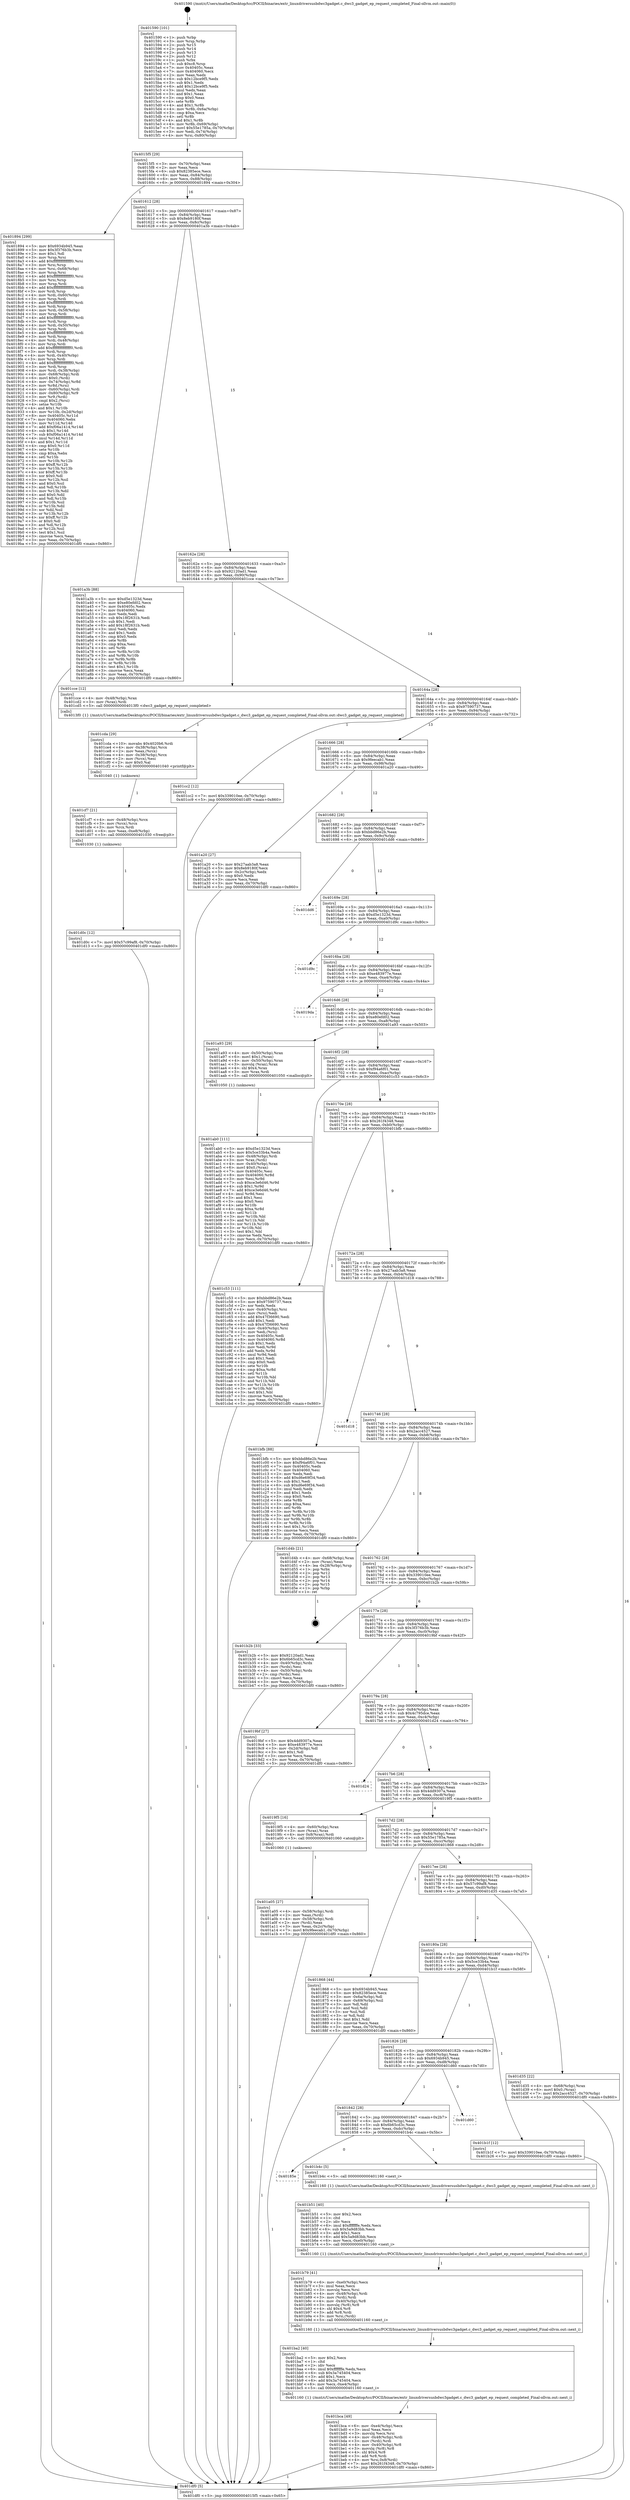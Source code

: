 digraph "0x401590" {
  label = "0x401590 (/mnt/c/Users/mathe/Desktop/tcc/POCII/binaries/extr_linuxdriversusbdwc3gadget.c_dwc3_gadget_ep_request_completed_Final-ollvm.out::main(0))"
  labelloc = "t"
  node[shape=record]

  Entry [label="",width=0.3,height=0.3,shape=circle,fillcolor=black,style=filled]
  "0x4015f5" [label="{
     0x4015f5 [29]\l
     | [instrs]\l
     &nbsp;&nbsp;0x4015f5 \<+3\>: mov -0x70(%rbp),%eax\l
     &nbsp;&nbsp;0x4015f8 \<+2\>: mov %eax,%ecx\l
     &nbsp;&nbsp;0x4015fa \<+6\>: sub $0x82385ece,%ecx\l
     &nbsp;&nbsp;0x401600 \<+6\>: mov %eax,-0x84(%rbp)\l
     &nbsp;&nbsp;0x401606 \<+6\>: mov %ecx,-0x88(%rbp)\l
     &nbsp;&nbsp;0x40160c \<+6\>: je 0000000000401894 \<main+0x304\>\l
  }"]
  "0x401894" [label="{
     0x401894 [299]\l
     | [instrs]\l
     &nbsp;&nbsp;0x401894 \<+5\>: mov $0x6934b945,%eax\l
     &nbsp;&nbsp;0x401899 \<+5\>: mov $0x3f376b3b,%ecx\l
     &nbsp;&nbsp;0x40189e \<+2\>: mov $0x1,%dl\l
     &nbsp;&nbsp;0x4018a0 \<+3\>: mov %rsp,%rsi\l
     &nbsp;&nbsp;0x4018a3 \<+4\>: add $0xfffffffffffffff0,%rsi\l
     &nbsp;&nbsp;0x4018a7 \<+3\>: mov %rsi,%rsp\l
     &nbsp;&nbsp;0x4018aa \<+4\>: mov %rsi,-0x68(%rbp)\l
     &nbsp;&nbsp;0x4018ae \<+3\>: mov %rsp,%rsi\l
     &nbsp;&nbsp;0x4018b1 \<+4\>: add $0xfffffffffffffff0,%rsi\l
     &nbsp;&nbsp;0x4018b5 \<+3\>: mov %rsi,%rsp\l
     &nbsp;&nbsp;0x4018b8 \<+3\>: mov %rsp,%rdi\l
     &nbsp;&nbsp;0x4018bb \<+4\>: add $0xfffffffffffffff0,%rdi\l
     &nbsp;&nbsp;0x4018bf \<+3\>: mov %rdi,%rsp\l
     &nbsp;&nbsp;0x4018c2 \<+4\>: mov %rdi,-0x60(%rbp)\l
     &nbsp;&nbsp;0x4018c6 \<+3\>: mov %rsp,%rdi\l
     &nbsp;&nbsp;0x4018c9 \<+4\>: add $0xfffffffffffffff0,%rdi\l
     &nbsp;&nbsp;0x4018cd \<+3\>: mov %rdi,%rsp\l
     &nbsp;&nbsp;0x4018d0 \<+4\>: mov %rdi,-0x58(%rbp)\l
     &nbsp;&nbsp;0x4018d4 \<+3\>: mov %rsp,%rdi\l
     &nbsp;&nbsp;0x4018d7 \<+4\>: add $0xfffffffffffffff0,%rdi\l
     &nbsp;&nbsp;0x4018db \<+3\>: mov %rdi,%rsp\l
     &nbsp;&nbsp;0x4018de \<+4\>: mov %rdi,-0x50(%rbp)\l
     &nbsp;&nbsp;0x4018e2 \<+3\>: mov %rsp,%rdi\l
     &nbsp;&nbsp;0x4018e5 \<+4\>: add $0xfffffffffffffff0,%rdi\l
     &nbsp;&nbsp;0x4018e9 \<+3\>: mov %rdi,%rsp\l
     &nbsp;&nbsp;0x4018ec \<+4\>: mov %rdi,-0x48(%rbp)\l
     &nbsp;&nbsp;0x4018f0 \<+3\>: mov %rsp,%rdi\l
     &nbsp;&nbsp;0x4018f3 \<+4\>: add $0xfffffffffffffff0,%rdi\l
     &nbsp;&nbsp;0x4018f7 \<+3\>: mov %rdi,%rsp\l
     &nbsp;&nbsp;0x4018fa \<+4\>: mov %rdi,-0x40(%rbp)\l
     &nbsp;&nbsp;0x4018fe \<+3\>: mov %rsp,%rdi\l
     &nbsp;&nbsp;0x401901 \<+4\>: add $0xfffffffffffffff0,%rdi\l
     &nbsp;&nbsp;0x401905 \<+3\>: mov %rdi,%rsp\l
     &nbsp;&nbsp;0x401908 \<+4\>: mov %rdi,-0x38(%rbp)\l
     &nbsp;&nbsp;0x40190c \<+4\>: mov -0x68(%rbp),%rdi\l
     &nbsp;&nbsp;0x401910 \<+6\>: movl $0x0,(%rdi)\l
     &nbsp;&nbsp;0x401916 \<+4\>: mov -0x74(%rbp),%r8d\l
     &nbsp;&nbsp;0x40191a \<+3\>: mov %r8d,(%rsi)\l
     &nbsp;&nbsp;0x40191d \<+4\>: mov -0x60(%rbp),%rdi\l
     &nbsp;&nbsp;0x401921 \<+4\>: mov -0x80(%rbp),%r9\l
     &nbsp;&nbsp;0x401925 \<+3\>: mov %r9,(%rdi)\l
     &nbsp;&nbsp;0x401928 \<+3\>: cmpl $0x2,(%rsi)\l
     &nbsp;&nbsp;0x40192b \<+4\>: setne %r10b\l
     &nbsp;&nbsp;0x40192f \<+4\>: and $0x1,%r10b\l
     &nbsp;&nbsp;0x401933 \<+4\>: mov %r10b,-0x2d(%rbp)\l
     &nbsp;&nbsp;0x401937 \<+8\>: mov 0x40405c,%r11d\l
     &nbsp;&nbsp;0x40193f \<+7\>: mov 0x404060,%ebx\l
     &nbsp;&nbsp;0x401946 \<+3\>: mov %r11d,%r14d\l
     &nbsp;&nbsp;0x401949 \<+7\>: add $0xf06a1414,%r14d\l
     &nbsp;&nbsp;0x401950 \<+4\>: sub $0x1,%r14d\l
     &nbsp;&nbsp;0x401954 \<+7\>: sub $0xf06a1414,%r14d\l
     &nbsp;&nbsp;0x40195b \<+4\>: imul %r14d,%r11d\l
     &nbsp;&nbsp;0x40195f \<+4\>: and $0x1,%r11d\l
     &nbsp;&nbsp;0x401963 \<+4\>: cmp $0x0,%r11d\l
     &nbsp;&nbsp;0x401967 \<+4\>: sete %r10b\l
     &nbsp;&nbsp;0x40196b \<+3\>: cmp $0xa,%ebx\l
     &nbsp;&nbsp;0x40196e \<+4\>: setl %r15b\l
     &nbsp;&nbsp;0x401972 \<+3\>: mov %r10b,%r12b\l
     &nbsp;&nbsp;0x401975 \<+4\>: xor $0xff,%r12b\l
     &nbsp;&nbsp;0x401979 \<+3\>: mov %r15b,%r13b\l
     &nbsp;&nbsp;0x40197c \<+4\>: xor $0xff,%r13b\l
     &nbsp;&nbsp;0x401980 \<+3\>: xor $0x0,%dl\l
     &nbsp;&nbsp;0x401983 \<+3\>: mov %r12b,%sil\l
     &nbsp;&nbsp;0x401986 \<+4\>: and $0x0,%sil\l
     &nbsp;&nbsp;0x40198a \<+3\>: and %dl,%r10b\l
     &nbsp;&nbsp;0x40198d \<+3\>: mov %r13b,%dil\l
     &nbsp;&nbsp;0x401990 \<+4\>: and $0x0,%dil\l
     &nbsp;&nbsp;0x401994 \<+3\>: and %dl,%r15b\l
     &nbsp;&nbsp;0x401997 \<+3\>: or %r10b,%sil\l
     &nbsp;&nbsp;0x40199a \<+3\>: or %r15b,%dil\l
     &nbsp;&nbsp;0x40199d \<+3\>: xor %dil,%sil\l
     &nbsp;&nbsp;0x4019a0 \<+3\>: or %r13b,%r12b\l
     &nbsp;&nbsp;0x4019a3 \<+4\>: xor $0xff,%r12b\l
     &nbsp;&nbsp;0x4019a7 \<+3\>: or $0x0,%dl\l
     &nbsp;&nbsp;0x4019aa \<+3\>: and %dl,%r12b\l
     &nbsp;&nbsp;0x4019ad \<+3\>: or %r12b,%sil\l
     &nbsp;&nbsp;0x4019b0 \<+4\>: test $0x1,%sil\l
     &nbsp;&nbsp;0x4019b4 \<+3\>: cmovne %ecx,%eax\l
     &nbsp;&nbsp;0x4019b7 \<+3\>: mov %eax,-0x70(%rbp)\l
     &nbsp;&nbsp;0x4019ba \<+5\>: jmp 0000000000401df0 \<main+0x860\>\l
  }"]
  "0x401612" [label="{
     0x401612 [28]\l
     | [instrs]\l
     &nbsp;&nbsp;0x401612 \<+5\>: jmp 0000000000401617 \<main+0x87\>\l
     &nbsp;&nbsp;0x401617 \<+6\>: mov -0x84(%rbp),%eax\l
     &nbsp;&nbsp;0x40161d \<+5\>: sub $0x8eb9180f,%eax\l
     &nbsp;&nbsp;0x401622 \<+6\>: mov %eax,-0x8c(%rbp)\l
     &nbsp;&nbsp;0x401628 \<+6\>: je 0000000000401a3b \<main+0x4ab\>\l
  }"]
  Exit [label="",width=0.3,height=0.3,shape=circle,fillcolor=black,style=filled,peripheries=2]
  "0x401a3b" [label="{
     0x401a3b [88]\l
     | [instrs]\l
     &nbsp;&nbsp;0x401a3b \<+5\>: mov $0xd5e1323d,%eax\l
     &nbsp;&nbsp;0x401a40 \<+5\>: mov $0xe80efd02,%ecx\l
     &nbsp;&nbsp;0x401a45 \<+7\>: mov 0x40405c,%edx\l
     &nbsp;&nbsp;0x401a4c \<+7\>: mov 0x404060,%esi\l
     &nbsp;&nbsp;0x401a53 \<+2\>: mov %edx,%edi\l
     &nbsp;&nbsp;0x401a55 \<+6\>: sub $0x18f2631b,%edi\l
     &nbsp;&nbsp;0x401a5b \<+3\>: sub $0x1,%edi\l
     &nbsp;&nbsp;0x401a5e \<+6\>: add $0x18f2631b,%edi\l
     &nbsp;&nbsp;0x401a64 \<+3\>: imul %edi,%edx\l
     &nbsp;&nbsp;0x401a67 \<+3\>: and $0x1,%edx\l
     &nbsp;&nbsp;0x401a6a \<+3\>: cmp $0x0,%edx\l
     &nbsp;&nbsp;0x401a6d \<+4\>: sete %r8b\l
     &nbsp;&nbsp;0x401a71 \<+3\>: cmp $0xa,%esi\l
     &nbsp;&nbsp;0x401a74 \<+4\>: setl %r9b\l
     &nbsp;&nbsp;0x401a78 \<+3\>: mov %r8b,%r10b\l
     &nbsp;&nbsp;0x401a7b \<+3\>: and %r9b,%r10b\l
     &nbsp;&nbsp;0x401a7e \<+3\>: xor %r9b,%r8b\l
     &nbsp;&nbsp;0x401a81 \<+3\>: or %r8b,%r10b\l
     &nbsp;&nbsp;0x401a84 \<+4\>: test $0x1,%r10b\l
     &nbsp;&nbsp;0x401a88 \<+3\>: cmovne %ecx,%eax\l
     &nbsp;&nbsp;0x401a8b \<+3\>: mov %eax,-0x70(%rbp)\l
     &nbsp;&nbsp;0x401a8e \<+5\>: jmp 0000000000401df0 \<main+0x860\>\l
  }"]
  "0x40162e" [label="{
     0x40162e [28]\l
     | [instrs]\l
     &nbsp;&nbsp;0x40162e \<+5\>: jmp 0000000000401633 \<main+0xa3\>\l
     &nbsp;&nbsp;0x401633 \<+6\>: mov -0x84(%rbp),%eax\l
     &nbsp;&nbsp;0x401639 \<+5\>: sub $0x92120ad1,%eax\l
     &nbsp;&nbsp;0x40163e \<+6\>: mov %eax,-0x90(%rbp)\l
     &nbsp;&nbsp;0x401644 \<+6\>: je 0000000000401cce \<main+0x73e\>\l
  }"]
  "0x401d0c" [label="{
     0x401d0c [12]\l
     | [instrs]\l
     &nbsp;&nbsp;0x401d0c \<+7\>: movl $0x57c99af8,-0x70(%rbp)\l
     &nbsp;&nbsp;0x401d13 \<+5\>: jmp 0000000000401df0 \<main+0x860\>\l
  }"]
  "0x401cce" [label="{
     0x401cce [12]\l
     | [instrs]\l
     &nbsp;&nbsp;0x401cce \<+4\>: mov -0x48(%rbp),%rax\l
     &nbsp;&nbsp;0x401cd2 \<+3\>: mov (%rax),%rdi\l
     &nbsp;&nbsp;0x401cd5 \<+5\>: call 00000000004013f0 \<dwc3_gadget_ep_request_completed\>\l
     | [calls]\l
     &nbsp;&nbsp;0x4013f0 \{1\} (/mnt/c/Users/mathe/Desktop/tcc/POCII/binaries/extr_linuxdriversusbdwc3gadget.c_dwc3_gadget_ep_request_completed_Final-ollvm.out::dwc3_gadget_ep_request_completed)\l
  }"]
  "0x40164a" [label="{
     0x40164a [28]\l
     | [instrs]\l
     &nbsp;&nbsp;0x40164a \<+5\>: jmp 000000000040164f \<main+0xbf\>\l
     &nbsp;&nbsp;0x40164f \<+6\>: mov -0x84(%rbp),%eax\l
     &nbsp;&nbsp;0x401655 \<+5\>: sub $0x97590737,%eax\l
     &nbsp;&nbsp;0x40165a \<+6\>: mov %eax,-0x94(%rbp)\l
     &nbsp;&nbsp;0x401660 \<+6\>: je 0000000000401cc2 \<main+0x732\>\l
  }"]
  "0x401cf7" [label="{
     0x401cf7 [21]\l
     | [instrs]\l
     &nbsp;&nbsp;0x401cf7 \<+4\>: mov -0x48(%rbp),%rcx\l
     &nbsp;&nbsp;0x401cfb \<+3\>: mov (%rcx),%rcx\l
     &nbsp;&nbsp;0x401cfe \<+3\>: mov %rcx,%rdi\l
     &nbsp;&nbsp;0x401d01 \<+6\>: mov %eax,-0xe8(%rbp)\l
     &nbsp;&nbsp;0x401d07 \<+5\>: call 0000000000401030 \<free@plt\>\l
     | [calls]\l
     &nbsp;&nbsp;0x401030 \{1\} (unknown)\l
  }"]
  "0x401cc2" [label="{
     0x401cc2 [12]\l
     | [instrs]\l
     &nbsp;&nbsp;0x401cc2 \<+7\>: movl $0x339010ee,-0x70(%rbp)\l
     &nbsp;&nbsp;0x401cc9 \<+5\>: jmp 0000000000401df0 \<main+0x860\>\l
  }"]
  "0x401666" [label="{
     0x401666 [28]\l
     | [instrs]\l
     &nbsp;&nbsp;0x401666 \<+5\>: jmp 000000000040166b \<main+0xdb\>\l
     &nbsp;&nbsp;0x40166b \<+6\>: mov -0x84(%rbp),%eax\l
     &nbsp;&nbsp;0x401671 \<+5\>: sub $0x9feecab1,%eax\l
     &nbsp;&nbsp;0x401676 \<+6\>: mov %eax,-0x98(%rbp)\l
     &nbsp;&nbsp;0x40167c \<+6\>: je 0000000000401a20 \<main+0x490\>\l
  }"]
  "0x401cda" [label="{
     0x401cda [29]\l
     | [instrs]\l
     &nbsp;&nbsp;0x401cda \<+10\>: movabs $0x4020b6,%rdi\l
     &nbsp;&nbsp;0x401ce4 \<+4\>: mov -0x38(%rbp),%rcx\l
     &nbsp;&nbsp;0x401ce8 \<+2\>: mov %eax,(%rcx)\l
     &nbsp;&nbsp;0x401cea \<+4\>: mov -0x38(%rbp),%rcx\l
     &nbsp;&nbsp;0x401cee \<+2\>: mov (%rcx),%esi\l
     &nbsp;&nbsp;0x401cf0 \<+2\>: mov $0x0,%al\l
     &nbsp;&nbsp;0x401cf2 \<+5\>: call 0000000000401040 \<printf@plt\>\l
     | [calls]\l
     &nbsp;&nbsp;0x401040 \{1\} (unknown)\l
  }"]
  "0x401a20" [label="{
     0x401a20 [27]\l
     | [instrs]\l
     &nbsp;&nbsp;0x401a20 \<+5\>: mov $0x27aab3a8,%eax\l
     &nbsp;&nbsp;0x401a25 \<+5\>: mov $0x8eb9180f,%ecx\l
     &nbsp;&nbsp;0x401a2a \<+3\>: mov -0x2c(%rbp),%edx\l
     &nbsp;&nbsp;0x401a2d \<+3\>: cmp $0x0,%edx\l
     &nbsp;&nbsp;0x401a30 \<+3\>: cmove %ecx,%eax\l
     &nbsp;&nbsp;0x401a33 \<+3\>: mov %eax,-0x70(%rbp)\l
     &nbsp;&nbsp;0x401a36 \<+5\>: jmp 0000000000401df0 \<main+0x860\>\l
  }"]
  "0x401682" [label="{
     0x401682 [28]\l
     | [instrs]\l
     &nbsp;&nbsp;0x401682 \<+5\>: jmp 0000000000401687 \<main+0xf7\>\l
     &nbsp;&nbsp;0x401687 \<+6\>: mov -0x84(%rbp),%eax\l
     &nbsp;&nbsp;0x40168d \<+5\>: sub $0xbbd86e2b,%eax\l
     &nbsp;&nbsp;0x401692 \<+6\>: mov %eax,-0x9c(%rbp)\l
     &nbsp;&nbsp;0x401698 \<+6\>: je 0000000000401dd6 \<main+0x846\>\l
  }"]
  "0x401bca" [label="{
     0x401bca [49]\l
     | [instrs]\l
     &nbsp;&nbsp;0x401bca \<+6\>: mov -0xe4(%rbp),%ecx\l
     &nbsp;&nbsp;0x401bd0 \<+3\>: imul %eax,%ecx\l
     &nbsp;&nbsp;0x401bd3 \<+3\>: movslq %ecx,%rsi\l
     &nbsp;&nbsp;0x401bd6 \<+4\>: mov -0x48(%rbp),%rdi\l
     &nbsp;&nbsp;0x401bda \<+3\>: mov (%rdi),%rdi\l
     &nbsp;&nbsp;0x401bdd \<+4\>: mov -0x40(%rbp),%r8\l
     &nbsp;&nbsp;0x401be1 \<+3\>: movslq (%r8),%r8\l
     &nbsp;&nbsp;0x401be4 \<+4\>: shl $0x4,%r8\l
     &nbsp;&nbsp;0x401be8 \<+3\>: add %r8,%rdi\l
     &nbsp;&nbsp;0x401beb \<+4\>: mov %rsi,0x8(%rdi)\l
     &nbsp;&nbsp;0x401bef \<+7\>: movl $0x261f4348,-0x70(%rbp)\l
     &nbsp;&nbsp;0x401bf6 \<+5\>: jmp 0000000000401df0 \<main+0x860\>\l
  }"]
  "0x401dd6" [label="{
     0x401dd6\l
  }", style=dashed]
  "0x40169e" [label="{
     0x40169e [28]\l
     | [instrs]\l
     &nbsp;&nbsp;0x40169e \<+5\>: jmp 00000000004016a3 \<main+0x113\>\l
     &nbsp;&nbsp;0x4016a3 \<+6\>: mov -0x84(%rbp),%eax\l
     &nbsp;&nbsp;0x4016a9 \<+5\>: sub $0xd5e1323d,%eax\l
     &nbsp;&nbsp;0x4016ae \<+6\>: mov %eax,-0xa0(%rbp)\l
     &nbsp;&nbsp;0x4016b4 \<+6\>: je 0000000000401d9c \<main+0x80c\>\l
  }"]
  "0x401ba2" [label="{
     0x401ba2 [40]\l
     | [instrs]\l
     &nbsp;&nbsp;0x401ba2 \<+5\>: mov $0x2,%ecx\l
     &nbsp;&nbsp;0x401ba7 \<+1\>: cltd\l
     &nbsp;&nbsp;0x401ba8 \<+2\>: idiv %ecx\l
     &nbsp;&nbsp;0x401baa \<+6\>: imul $0xfffffffe,%edx,%ecx\l
     &nbsp;&nbsp;0x401bb0 \<+6\>: sub $0x3a745404,%ecx\l
     &nbsp;&nbsp;0x401bb6 \<+3\>: add $0x1,%ecx\l
     &nbsp;&nbsp;0x401bb9 \<+6\>: add $0x3a745404,%ecx\l
     &nbsp;&nbsp;0x401bbf \<+6\>: mov %ecx,-0xe4(%rbp)\l
     &nbsp;&nbsp;0x401bc5 \<+5\>: call 0000000000401160 \<next_i\>\l
     | [calls]\l
     &nbsp;&nbsp;0x401160 \{1\} (/mnt/c/Users/mathe/Desktop/tcc/POCII/binaries/extr_linuxdriversusbdwc3gadget.c_dwc3_gadget_ep_request_completed_Final-ollvm.out::next_i)\l
  }"]
  "0x401d9c" [label="{
     0x401d9c\l
  }", style=dashed]
  "0x4016ba" [label="{
     0x4016ba [28]\l
     | [instrs]\l
     &nbsp;&nbsp;0x4016ba \<+5\>: jmp 00000000004016bf \<main+0x12f\>\l
     &nbsp;&nbsp;0x4016bf \<+6\>: mov -0x84(%rbp),%eax\l
     &nbsp;&nbsp;0x4016c5 \<+5\>: sub $0xe483977e,%eax\l
     &nbsp;&nbsp;0x4016ca \<+6\>: mov %eax,-0xa4(%rbp)\l
     &nbsp;&nbsp;0x4016d0 \<+6\>: je 00000000004019da \<main+0x44a\>\l
  }"]
  "0x401b79" [label="{
     0x401b79 [41]\l
     | [instrs]\l
     &nbsp;&nbsp;0x401b79 \<+6\>: mov -0xe0(%rbp),%ecx\l
     &nbsp;&nbsp;0x401b7f \<+3\>: imul %eax,%ecx\l
     &nbsp;&nbsp;0x401b82 \<+3\>: movslq %ecx,%rsi\l
     &nbsp;&nbsp;0x401b85 \<+4\>: mov -0x48(%rbp),%rdi\l
     &nbsp;&nbsp;0x401b89 \<+3\>: mov (%rdi),%rdi\l
     &nbsp;&nbsp;0x401b8c \<+4\>: mov -0x40(%rbp),%r8\l
     &nbsp;&nbsp;0x401b90 \<+3\>: movslq (%r8),%r8\l
     &nbsp;&nbsp;0x401b93 \<+4\>: shl $0x4,%r8\l
     &nbsp;&nbsp;0x401b97 \<+3\>: add %r8,%rdi\l
     &nbsp;&nbsp;0x401b9a \<+3\>: mov %rsi,(%rdi)\l
     &nbsp;&nbsp;0x401b9d \<+5\>: call 0000000000401160 \<next_i\>\l
     | [calls]\l
     &nbsp;&nbsp;0x401160 \{1\} (/mnt/c/Users/mathe/Desktop/tcc/POCII/binaries/extr_linuxdriversusbdwc3gadget.c_dwc3_gadget_ep_request_completed_Final-ollvm.out::next_i)\l
  }"]
  "0x4019da" [label="{
     0x4019da\l
  }", style=dashed]
  "0x4016d6" [label="{
     0x4016d6 [28]\l
     | [instrs]\l
     &nbsp;&nbsp;0x4016d6 \<+5\>: jmp 00000000004016db \<main+0x14b\>\l
     &nbsp;&nbsp;0x4016db \<+6\>: mov -0x84(%rbp),%eax\l
     &nbsp;&nbsp;0x4016e1 \<+5\>: sub $0xe80efd02,%eax\l
     &nbsp;&nbsp;0x4016e6 \<+6\>: mov %eax,-0xa8(%rbp)\l
     &nbsp;&nbsp;0x4016ec \<+6\>: je 0000000000401a93 \<main+0x503\>\l
  }"]
  "0x401b51" [label="{
     0x401b51 [40]\l
     | [instrs]\l
     &nbsp;&nbsp;0x401b51 \<+5\>: mov $0x2,%ecx\l
     &nbsp;&nbsp;0x401b56 \<+1\>: cltd\l
     &nbsp;&nbsp;0x401b57 \<+2\>: idiv %ecx\l
     &nbsp;&nbsp;0x401b59 \<+6\>: imul $0xfffffffe,%edx,%ecx\l
     &nbsp;&nbsp;0x401b5f \<+6\>: sub $0x5a9d83bb,%ecx\l
     &nbsp;&nbsp;0x401b65 \<+3\>: add $0x1,%ecx\l
     &nbsp;&nbsp;0x401b68 \<+6\>: add $0x5a9d83bb,%ecx\l
     &nbsp;&nbsp;0x401b6e \<+6\>: mov %ecx,-0xe0(%rbp)\l
     &nbsp;&nbsp;0x401b74 \<+5\>: call 0000000000401160 \<next_i\>\l
     | [calls]\l
     &nbsp;&nbsp;0x401160 \{1\} (/mnt/c/Users/mathe/Desktop/tcc/POCII/binaries/extr_linuxdriversusbdwc3gadget.c_dwc3_gadget_ep_request_completed_Final-ollvm.out::next_i)\l
  }"]
  "0x401a93" [label="{
     0x401a93 [29]\l
     | [instrs]\l
     &nbsp;&nbsp;0x401a93 \<+4\>: mov -0x50(%rbp),%rax\l
     &nbsp;&nbsp;0x401a97 \<+6\>: movl $0x1,(%rax)\l
     &nbsp;&nbsp;0x401a9d \<+4\>: mov -0x50(%rbp),%rax\l
     &nbsp;&nbsp;0x401aa1 \<+3\>: movslq (%rax),%rax\l
     &nbsp;&nbsp;0x401aa4 \<+4\>: shl $0x4,%rax\l
     &nbsp;&nbsp;0x401aa8 \<+3\>: mov %rax,%rdi\l
     &nbsp;&nbsp;0x401aab \<+5\>: call 0000000000401050 \<malloc@plt\>\l
     | [calls]\l
     &nbsp;&nbsp;0x401050 \{1\} (unknown)\l
  }"]
  "0x4016f2" [label="{
     0x4016f2 [28]\l
     | [instrs]\l
     &nbsp;&nbsp;0x4016f2 \<+5\>: jmp 00000000004016f7 \<main+0x167\>\l
     &nbsp;&nbsp;0x4016f7 \<+6\>: mov -0x84(%rbp),%eax\l
     &nbsp;&nbsp;0x4016fd \<+5\>: sub $0xf94a6f01,%eax\l
     &nbsp;&nbsp;0x401702 \<+6\>: mov %eax,-0xac(%rbp)\l
     &nbsp;&nbsp;0x401708 \<+6\>: je 0000000000401c53 \<main+0x6c3\>\l
  }"]
  "0x40185e" [label="{
     0x40185e\l
  }", style=dashed]
  "0x401c53" [label="{
     0x401c53 [111]\l
     | [instrs]\l
     &nbsp;&nbsp;0x401c53 \<+5\>: mov $0xbbd86e2b,%eax\l
     &nbsp;&nbsp;0x401c58 \<+5\>: mov $0x97590737,%ecx\l
     &nbsp;&nbsp;0x401c5d \<+2\>: xor %edx,%edx\l
     &nbsp;&nbsp;0x401c5f \<+4\>: mov -0x40(%rbp),%rsi\l
     &nbsp;&nbsp;0x401c63 \<+2\>: mov (%rsi),%edi\l
     &nbsp;&nbsp;0x401c65 \<+6\>: add $0x47f36690,%edi\l
     &nbsp;&nbsp;0x401c6b \<+3\>: add $0x1,%edi\l
     &nbsp;&nbsp;0x401c6e \<+6\>: sub $0x47f36690,%edi\l
     &nbsp;&nbsp;0x401c74 \<+4\>: mov -0x40(%rbp),%rsi\l
     &nbsp;&nbsp;0x401c78 \<+2\>: mov %edi,(%rsi)\l
     &nbsp;&nbsp;0x401c7a \<+7\>: mov 0x40405c,%edi\l
     &nbsp;&nbsp;0x401c81 \<+8\>: mov 0x404060,%r8d\l
     &nbsp;&nbsp;0x401c89 \<+3\>: sub $0x1,%edx\l
     &nbsp;&nbsp;0x401c8c \<+3\>: mov %edi,%r9d\l
     &nbsp;&nbsp;0x401c8f \<+3\>: add %edx,%r9d\l
     &nbsp;&nbsp;0x401c92 \<+4\>: imul %r9d,%edi\l
     &nbsp;&nbsp;0x401c96 \<+3\>: and $0x1,%edi\l
     &nbsp;&nbsp;0x401c99 \<+3\>: cmp $0x0,%edi\l
     &nbsp;&nbsp;0x401c9c \<+4\>: sete %r10b\l
     &nbsp;&nbsp;0x401ca0 \<+4\>: cmp $0xa,%r8d\l
     &nbsp;&nbsp;0x401ca4 \<+4\>: setl %r11b\l
     &nbsp;&nbsp;0x401ca8 \<+3\>: mov %r10b,%bl\l
     &nbsp;&nbsp;0x401cab \<+3\>: and %r11b,%bl\l
     &nbsp;&nbsp;0x401cae \<+3\>: xor %r11b,%r10b\l
     &nbsp;&nbsp;0x401cb1 \<+3\>: or %r10b,%bl\l
     &nbsp;&nbsp;0x401cb4 \<+3\>: test $0x1,%bl\l
     &nbsp;&nbsp;0x401cb7 \<+3\>: cmovne %ecx,%eax\l
     &nbsp;&nbsp;0x401cba \<+3\>: mov %eax,-0x70(%rbp)\l
     &nbsp;&nbsp;0x401cbd \<+5\>: jmp 0000000000401df0 \<main+0x860\>\l
  }"]
  "0x40170e" [label="{
     0x40170e [28]\l
     | [instrs]\l
     &nbsp;&nbsp;0x40170e \<+5\>: jmp 0000000000401713 \<main+0x183\>\l
     &nbsp;&nbsp;0x401713 \<+6\>: mov -0x84(%rbp),%eax\l
     &nbsp;&nbsp;0x401719 \<+5\>: sub $0x261f4348,%eax\l
     &nbsp;&nbsp;0x40171e \<+6\>: mov %eax,-0xb0(%rbp)\l
     &nbsp;&nbsp;0x401724 \<+6\>: je 0000000000401bfb \<main+0x66b\>\l
  }"]
  "0x401b4c" [label="{
     0x401b4c [5]\l
     | [instrs]\l
     &nbsp;&nbsp;0x401b4c \<+5\>: call 0000000000401160 \<next_i\>\l
     | [calls]\l
     &nbsp;&nbsp;0x401160 \{1\} (/mnt/c/Users/mathe/Desktop/tcc/POCII/binaries/extr_linuxdriversusbdwc3gadget.c_dwc3_gadget_ep_request_completed_Final-ollvm.out::next_i)\l
  }"]
  "0x401bfb" [label="{
     0x401bfb [88]\l
     | [instrs]\l
     &nbsp;&nbsp;0x401bfb \<+5\>: mov $0xbbd86e2b,%eax\l
     &nbsp;&nbsp;0x401c00 \<+5\>: mov $0xf94a6f01,%ecx\l
     &nbsp;&nbsp;0x401c05 \<+7\>: mov 0x40405c,%edx\l
     &nbsp;&nbsp;0x401c0c \<+7\>: mov 0x404060,%esi\l
     &nbsp;&nbsp;0x401c13 \<+2\>: mov %edx,%edi\l
     &nbsp;&nbsp;0x401c15 \<+6\>: add $0xd6e69f34,%edi\l
     &nbsp;&nbsp;0x401c1b \<+3\>: sub $0x1,%edi\l
     &nbsp;&nbsp;0x401c1e \<+6\>: sub $0xd6e69f34,%edi\l
     &nbsp;&nbsp;0x401c24 \<+3\>: imul %edi,%edx\l
     &nbsp;&nbsp;0x401c27 \<+3\>: and $0x1,%edx\l
     &nbsp;&nbsp;0x401c2a \<+3\>: cmp $0x0,%edx\l
     &nbsp;&nbsp;0x401c2d \<+4\>: sete %r8b\l
     &nbsp;&nbsp;0x401c31 \<+3\>: cmp $0xa,%esi\l
     &nbsp;&nbsp;0x401c34 \<+4\>: setl %r9b\l
     &nbsp;&nbsp;0x401c38 \<+3\>: mov %r8b,%r10b\l
     &nbsp;&nbsp;0x401c3b \<+3\>: and %r9b,%r10b\l
     &nbsp;&nbsp;0x401c3e \<+3\>: xor %r9b,%r8b\l
     &nbsp;&nbsp;0x401c41 \<+3\>: or %r8b,%r10b\l
     &nbsp;&nbsp;0x401c44 \<+4\>: test $0x1,%r10b\l
     &nbsp;&nbsp;0x401c48 \<+3\>: cmovne %ecx,%eax\l
     &nbsp;&nbsp;0x401c4b \<+3\>: mov %eax,-0x70(%rbp)\l
     &nbsp;&nbsp;0x401c4e \<+5\>: jmp 0000000000401df0 \<main+0x860\>\l
  }"]
  "0x40172a" [label="{
     0x40172a [28]\l
     | [instrs]\l
     &nbsp;&nbsp;0x40172a \<+5\>: jmp 000000000040172f \<main+0x19f\>\l
     &nbsp;&nbsp;0x40172f \<+6\>: mov -0x84(%rbp),%eax\l
     &nbsp;&nbsp;0x401735 \<+5\>: sub $0x27aab3a8,%eax\l
     &nbsp;&nbsp;0x40173a \<+6\>: mov %eax,-0xb4(%rbp)\l
     &nbsp;&nbsp;0x401740 \<+6\>: je 0000000000401d18 \<main+0x788\>\l
  }"]
  "0x401842" [label="{
     0x401842 [28]\l
     | [instrs]\l
     &nbsp;&nbsp;0x401842 \<+5\>: jmp 0000000000401847 \<main+0x2b7\>\l
     &nbsp;&nbsp;0x401847 \<+6\>: mov -0x84(%rbp),%eax\l
     &nbsp;&nbsp;0x40184d \<+5\>: sub $0x6b65cd3c,%eax\l
     &nbsp;&nbsp;0x401852 \<+6\>: mov %eax,-0xdc(%rbp)\l
     &nbsp;&nbsp;0x401858 \<+6\>: je 0000000000401b4c \<main+0x5bc\>\l
  }"]
  "0x401d18" [label="{
     0x401d18\l
  }", style=dashed]
  "0x401746" [label="{
     0x401746 [28]\l
     | [instrs]\l
     &nbsp;&nbsp;0x401746 \<+5\>: jmp 000000000040174b \<main+0x1bb\>\l
     &nbsp;&nbsp;0x40174b \<+6\>: mov -0x84(%rbp),%eax\l
     &nbsp;&nbsp;0x401751 \<+5\>: sub $0x2acc4527,%eax\l
     &nbsp;&nbsp;0x401756 \<+6\>: mov %eax,-0xb8(%rbp)\l
     &nbsp;&nbsp;0x40175c \<+6\>: je 0000000000401d4b \<main+0x7bb\>\l
  }"]
  "0x401d60" [label="{
     0x401d60\l
  }", style=dashed]
  "0x401d4b" [label="{
     0x401d4b [21]\l
     | [instrs]\l
     &nbsp;&nbsp;0x401d4b \<+4\>: mov -0x68(%rbp),%rax\l
     &nbsp;&nbsp;0x401d4f \<+2\>: mov (%rax),%eax\l
     &nbsp;&nbsp;0x401d51 \<+4\>: lea -0x28(%rbp),%rsp\l
     &nbsp;&nbsp;0x401d55 \<+1\>: pop %rbx\l
     &nbsp;&nbsp;0x401d56 \<+2\>: pop %r12\l
     &nbsp;&nbsp;0x401d58 \<+2\>: pop %r13\l
     &nbsp;&nbsp;0x401d5a \<+2\>: pop %r14\l
     &nbsp;&nbsp;0x401d5c \<+2\>: pop %r15\l
     &nbsp;&nbsp;0x401d5e \<+1\>: pop %rbp\l
     &nbsp;&nbsp;0x401d5f \<+1\>: ret\l
  }"]
  "0x401762" [label="{
     0x401762 [28]\l
     | [instrs]\l
     &nbsp;&nbsp;0x401762 \<+5\>: jmp 0000000000401767 \<main+0x1d7\>\l
     &nbsp;&nbsp;0x401767 \<+6\>: mov -0x84(%rbp),%eax\l
     &nbsp;&nbsp;0x40176d \<+5\>: sub $0x339010ee,%eax\l
     &nbsp;&nbsp;0x401772 \<+6\>: mov %eax,-0xbc(%rbp)\l
     &nbsp;&nbsp;0x401778 \<+6\>: je 0000000000401b2b \<main+0x59b\>\l
  }"]
  "0x401826" [label="{
     0x401826 [28]\l
     | [instrs]\l
     &nbsp;&nbsp;0x401826 \<+5\>: jmp 000000000040182b \<main+0x29b\>\l
     &nbsp;&nbsp;0x40182b \<+6\>: mov -0x84(%rbp),%eax\l
     &nbsp;&nbsp;0x401831 \<+5\>: sub $0x6934b945,%eax\l
     &nbsp;&nbsp;0x401836 \<+6\>: mov %eax,-0xd8(%rbp)\l
     &nbsp;&nbsp;0x40183c \<+6\>: je 0000000000401d60 \<main+0x7d0\>\l
  }"]
  "0x401b2b" [label="{
     0x401b2b [33]\l
     | [instrs]\l
     &nbsp;&nbsp;0x401b2b \<+5\>: mov $0x92120ad1,%eax\l
     &nbsp;&nbsp;0x401b30 \<+5\>: mov $0x6b65cd3c,%ecx\l
     &nbsp;&nbsp;0x401b35 \<+4\>: mov -0x40(%rbp),%rdx\l
     &nbsp;&nbsp;0x401b39 \<+2\>: mov (%rdx),%esi\l
     &nbsp;&nbsp;0x401b3b \<+4\>: mov -0x50(%rbp),%rdx\l
     &nbsp;&nbsp;0x401b3f \<+2\>: cmp (%rdx),%esi\l
     &nbsp;&nbsp;0x401b41 \<+3\>: cmovl %ecx,%eax\l
     &nbsp;&nbsp;0x401b44 \<+3\>: mov %eax,-0x70(%rbp)\l
     &nbsp;&nbsp;0x401b47 \<+5\>: jmp 0000000000401df0 \<main+0x860\>\l
  }"]
  "0x40177e" [label="{
     0x40177e [28]\l
     | [instrs]\l
     &nbsp;&nbsp;0x40177e \<+5\>: jmp 0000000000401783 \<main+0x1f3\>\l
     &nbsp;&nbsp;0x401783 \<+6\>: mov -0x84(%rbp),%eax\l
     &nbsp;&nbsp;0x401789 \<+5\>: sub $0x3f376b3b,%eax\l
     &nbsp;&nbsp;0x40178e \<+6\>: mov %eax,-0xc0(%rbp)\l
     &nbsp;&nbsp;0x401794 \<+6\>: je 00000000004019bf \<main+0x42f\>\l
  }"]
  "0x401b1f" [label="{
     0x401b1f [12]\l
     | [instrs]\l
     &nbsp;&nbsp;0x401b1f \<+7\>: movl $0x339010ee,-0x70(%rbp)\l
     &nbsp;&nbsp;0x401b26 \<+5\>: jmp 0000000000401df0 \<main+0x860\>\l
  }"]
  "0x4019bf" [label="{
     0x4019bf [27]\l
     | [instrs]\l
     &nbsp;&nbsp;0x4019bf \<+5\>: mov $0x4dd9307a,%eax\l
     &nbsp;&nbsp;0x4019c4 \<+5\>: mov $0xe483977e,%ecx\l
     &nbsp;&nbsp;0x4019c9 \<+3\>: mov -0x2d(%rbp),%dl\l
     &nbsp;&nbsp;0x4019cc \<+3\>: test $0x1,%dl\l
     &nbsp;&nbsp;0x4019cf \<+3\>: cmovne %ecx,%eax\l
     &nbsp;&nbsp;0x4019d2 \<+3\>: mov %eax,-0x70(%rbp)\l
     &nbsp;&nbsp;0x4019d5 \<+5\>: jmp 0000000000401df0 \<main+0x860\>\l
  }"]
  "0x40179a" [label="{
     0x40179a [28]\l
     | [instrs]\l
     &nbsp;&nbsp;0x40179a \<+5\>: jmp 000000000040179f \<main+0x20f\>\l
     &nbsp;&nbsp;0x40179f \<+6\>: mov -0x84(%rbp),%eax\l
     &nbsp;&nbsp;0x4017a5 \<+5\>: sub $0x4c795dce,%eax\l
     &nbsp;&nbsp;0x4017aa \<+6\>: mov %eax,-0xc4(%rbp)\l
     &nbsp;&nbsp;0x4017b0 \<+6\>: je 0000000000401d24 \<main+0x794\>\l
  }"]
  "0x40180a" [label="{
     0x40180a [28]\l
     | [instrs]\l
     &nbsp;&nbsp;0x40180a \<+5\>: jmp 000000000040180f \<main+0x27f\>\l
     &nbsp;&nbsp;0x40180f \<+6\>: mov -0x84(%rbp),%eax\l
     &nbsp;&nbsp;0x401815 \<+5\>: sub $0x5ce33b4a,%eax\l
     &nbsp;&nbsp;0x40181a \<+6\>: mov %eax,-0xd4(%rbp)\l
     &nbsp;&nbsp;0x401820 \<+6\>: je 0000000000401b1f \<main+0x58f\>\l
  }"]
  "0x401d24" [label="{
     0x401d24\l
  }", style=dashed]
  "0x4017b6" [label="{
     0x4017b6 [28]\l
     | [instrs]\l
     &nbsp;&nbsp;0x4017b6 \<+5\>: jmp 00000000004017bb \<main+0x22b\>\l
     &nbsp;&nbsp;0x4017bb \<+6\>: mov -0x84(%rbp),%eax\l
     &nbsp;&nbsp;0x4017c1 \<+5\>: sub $0x4dd9307a,%eax\l
     &nbsp;&nbsp;0x4017c6 \<+6\>: mov %eax,-0xc8(%rbp)\l
     &nbsp;&nbsp;0x4017cc \<+6\>: je 00000000004019f5 \<main+0x465\>\l
  }"]
  "0x401d35" [label="{
     0x401d35 [22]\l
     | [instrs]\l
     &nbsp;&nbsp;0x401d35 \<+4\>: mov -0x68(%rbp),%rax\l
     &nbsp;&nbsp;0x401d39 \<+6\>: movl $0x0,(%rax)\l
     &nbsp;&nbsp;0x401d3f \<+7\>: movl $0x2acc4527,-0x70(%rbp)\l
     &nbsp;&nbsp;0x401d46 \<+5\>: jmp 0000000000401df0 \<main+0x860\>\l
  }"]
  "0x4019f5" [label="{
     0x4019f5 [16]\l
     | [instrs]\l
     &nbsp;&nbsp;0x4019f5 \<+4\>: mov -0x60(%rbp),%rax\l
     &nbsp;&nbsp;0x4019f9 \<+3\>: mov (%rax),%rax\l
     &nbsp;&nbsp;0x4019fc \<+4\>: mov 0x8(%rax),%rdi\l
     &nbsp;&nbsp;0x401a00 \<+5\>: call 0000000000401060 \<atoi@plt\>\l
     | [calls]\l
     &nbsp;&nbsp;0x401060 \{1\} (unknown)\l
  }"]
  "0x4017d2" [label="{
     0x4017d2 [28]\l
     | [instrs]\l
     &nbsp;&nbsp;0x4017d2 \<+5\>: jmp 00000000004017d7 \<main+0x247\>\l
     &nbsp;&nbsp;0x4017d7 \<+6\>: mov -0x84(%rbp),%eax\l
     &nbsp;&nbsp;0x4017dd \<+5\>: sub $0x55e1785a,%eax\l
     &nbsp;&nbsp;0x4017e2 \<+6\>: mov %eax,-0xcc(%rbp)\l
     &nbsp;&nbsp;0x4017e8 \<+6\>: je 0000000000401868 \<main+0x2d8\>\l
  }"]
  "0x401ab0" [label="{
     0x401ab0 [111]\l
     | [instrs]\l
     &nbsp;&nbsp;0x401ab0 \<+5\>: mov $0xd5e1323d,%ecx\l
     &nbsp;&nbsp;0x401ab5 \<+5\>: mov $0x5ce33b4a,%edx\l
     &nbsp;&nbsp;0x401aba \<+4\>: mov -0x48(%rbp),%rdi\l
     &nbsp;&nbsp;0x401abe \<+3\>: mov %rax,(%rdi)\l
     &nbsp;&nbsp;0x401ac1 \<+4\>: mov -0x40(%rbp),%rax\l
     &nbsp;&nbsp;0x401ac5 \<+6\>: movl $0x0,(%rax)\l
     &nbsp;&nbsp;0x401acb \<+7\>: mov 0x40405c,%esi\l
     &nbsp;&nbsp;0x401ad2 \<+8\>: mov 0x404060,%r8d\l
     &nbsp;&nbsp;0x401ada \<+3\>: mov %esi,%r9d\l
     &nbsp;&nbsp;0x401add \<+7\>: sub $0xce3e6d46,%r9d\l
     &nbsp;&nbsp;0x401ae4 \<+4\>: sub $0x1,%r9d\l
     &nbsp;&nbsp;0x401ae8 \<+7\>: add $0xce3e6d46,%r9d\l
     &nbsp;&nbsp;0x401aef \<+4\>: imul %r9d,%esi\l
     &nbsp;&nbsp;0x401af3 \<+3\>: and $0x1,%esi\l
     &nbsp;&nbsp;0x401af6 \<+3\>: cmp $0x0,%esi\l
     &nbsp;&nbsp;0x401af9 \<+4\>: sete %r10b\l
     &nbsp;&nbsp;0x401afd \<+4\>: cmp $0xa,%r8d\l
     &nbsp;&nbsp;0x401b01 \<+4\>: setl %r11b\l
     &nbsp;&nbsp;0x401b05 \<+3\>: mov %r10b,%bl\l
     &nbsp;&nbsp;0x401b08 \<+3\>: and %r11b,%bl\l
     &nbsp;&nbsp;0x401b0b \<+3\>: xor %r11b,%r10b\l
     &nbsp;&nbsp;0x401b0e \<+3\>: or %r10b,%bl\l
     &nbsp;&nbsp;0x401b11 \<+3\>: test $0x1,%bl\l
     &nbsp;&nbsp;0x401b14 \<+3\>: cmovne %edx,%ecx\l
     &nbsp;&nbsp;0x401b17 \<+3\>: mov %ecx,-0x70(%rbp)\l
     &nbsp;&nbsp;0x401b1a \<+5\>: jmp 0000000000401df0 \<main+0x860\>\l
  }"]
  "0x401868" [label="{
     0x401868 [44]\l
     | [instrs]\l
     &nbsp;&nbsp;0x401868 \<+5\>: mov $0x6934b945,%eax\l
     &nbsp;&nbsp;0x40186d \<+5\>: mov $0x82385ece,%ecx\l
     &nbsp;&nbsp;0x401872 \<+3\>: mov -0x6a(%rbp),%dl\l
     &nbsp;&nbsp;0x401875 \<+4\>: mov -0x69(%rbp),%sil\l
     &nbsp;&nbsp;0x401879 \<+3\>: mov %dl,%dil\l
     &nbsp;&nbsp;0x40187c \<+3\>: and %sil,%dil\l
     &nbsp;&nbsp;0x40187f \<+3\>: xor %sil,%dl\l
     &nbsp;&nbsp;0x401882 \<+3\>: or %dl,%dil\l
     &nbsp;&nbsp;0x401885 \<+4\>: test $0x1,%dil\l
     &nbsp;&nbsp;0x401889 \<+3\>: cmovne %ecx,%eax\l
     &nbsp;&nbsp;0x40188c \<+3\>: mov %eax,-0x70(%rbp)\l
     &nbsp;&nbsp;0x40188f \<+5\>: jmp 0000000000401df0 \<main+0x860\>\l
  }"]
  "0x4017ee" [label="{
     0x4017ee [28]\l
     | [instrs]\l
     &nbsp;&nbsp;0x4017ee \<+5\>: jmp 00000000004017f3 \<main+0x263\>\l
     &nbsp;&nbsp;0x4017f3 \<+6\>: mov -0x84(%rbp),%eax\l
     &nbsp;&nbsp;0x4017f9 \<+5\>: sub $0x57c99af8,%eax\l
     &nbsp;&nbsp;0x4017fe \<+6\>: mov %eax,-0xd0(%rbp)\l
     &nbsp;&nbsp;0x401804 \<+6\>: je 0000000000401d35 \<main+0x7a5\>\l
  }"]
  "0x401df0" [label="{
     0x401df0 [5]\l
     | [instrs]\l
     &nbsp;&nbsp;0x401df0 \<+5\>: jmp 00000000004015f5 \<main+0x65\>\l
  }"]
  "0x401590" [label="{
     0x401590 [101]\l
     | [instrs]\l
     &nbsp;&nbsp;0x401590 \<+1\>: push %rbp\l
     &nbsp;&nbsp;0x401591 \<+3\>: mov %rsp,%rbp\l
     &nbsp;&nbsp;0x401594 \<+2\>: push %r15\l
     &nbsp;&nbsp;0x401596 \<+2\>: push %r14\l
     &nbsp;&nbsp;0x401598 \<+2\>: push %r13\l
     &nbsp;&nbsp;0x40159a \<+2\>: push %r12\l
     &nbsp;&nbsp;0x40159c \<+1\>: push %rbx\l
     &nbsp;&nbsp;0x40159d \<+7\>: sub $0xc8,%rsp\l
     &nbsp;&nbsp;0x4015a4 \<+7\>: mov 0x40405c,%eax\l
     &nbsp;&nbsp;0x4015ab \<+7\>: mov 0x404060,%ecx\l
     &nbsp;&nbsp;0x4015b2 \<+2\>: mov %eax,%edx\l
     &nbsp;&nbsp;0x4015b4 \<+6\>: sub $0x12bce9f5,%edx\l
     &nbsp;&nbsp;0x4015ba \<+3\>: sub $0x1,%edx\l
     &nbsp;&nbsp;0x4015bd \<+6\>: add $0x12bce9f5,%edx\l
     &nbsp;&nbsp;0x4015c3 \<+3\>: imul %edx,%eax\l
     &nbsp;&nbsp;0x4015c6 \<+3\>: and $0x1,%eax\l
     &nbsp;&nbsp;0x4015c9 \<+3\>: cmp $0x0,%eax\l
     &nbsp;&nbsp;0x4015cc \<+4\>: sete %r8b\l
     &nbsp;&nbsp;0x4015d0 \<+4\>: and $0x1,%r8b\l
     &nbsp;&nbsp;0x4015d4 \<+4\>: mov %r8b,-0x6a(%rbp)\l
     &nbsp;&nbsp;0x4015d8 \<+3\>: cmp $0xa,%ecx\l
     &nbsp;&nbsp;0x4015db \<+4\>: setl %r8b\l
     &nbsp;&nbsp;0x4015df \<+4\>: and $0x1,%r8b\l
     &nbsp;&nbsp;0x4015e3 \<+4\>: mov %r8b,-0x69(%rbp)\l
     &nbsp;&nbsp;0x4015e7 \<+7\>: movl $0x55e1785a,-0x70(%rbp)\l
     &nbsp;&nbsp;0x4015ee \<+3\>: mov %edi,-0x74(%rbp)\l
     &nbsp;&nbsp;0x4015f1 \<+4\>: mov %rsi,-0x80(%rbp)\l
  }"]
  "0x401a05" [label="{
     0x401a05 [27]\l
     | [instrs]\l
     &nbsp;&nbsp;0x401a05 \<+4\>: mov -0x58(%rbp),%rdi\l
     &nbsp;&nbsp;0x401a09 \<+2\>: mov %eax,(%rdi)\l
     &nbsp;&nbsp;0x401a0b \<+4\>: mov -0x58(%rbp),%rdi\l
     &nbsp;&nbsp;0x401a0f \<+2\>: mov (%rdi),%eax\l
     &nbsp;&nbsp;0x401a11 \<+3\>: mov %eax,-0x2c(%rbp)\l
     &nbsp;&nbsp;0x401a14 \<+7\>: movl $0x9feecab1,-0x70(%rbp)\l
     &nbsp;&nbsp;0x401a1b \<+5\>: jmp 0000000000401df0 \<main+0x860\>\l
  }"]
  Entry -> "0x401590" [label=" 1"]
  "0x4015f5" -> "0x401894" [label=" 1"]
  "0x4015f5" -> "0x401612" [label=" 16"]
  "0x401d4b" -> Exit [label=" 1"]
  "0x401612" -> "0x401a3b" [label=" 1"]
  "0x401612" -> "0x40162e" [label=" 15"]
  "0x401d35" -> "0x401df0" [label=" 1"]
  "0x40162e" -> "0x401cce" [label=" 1"]
  "0x40162e" -> "0x40164a" [label=" 14"]
  "0x401d0c" -> "0x401df0" [label=" 1"]
  "0x40164a" -> "0x401cc2" [label=" 1"]
  "0x40164a" -> "0x401666" [label=" 13"]
  "0x401cf7" -> "0x401d0c" [label=" 1"]
  "0x401666" -> "0x401a20" [label=" 1"]
  "0x401666" -> "0x401682" [label=" 12"]
  "0x401cda" -> "0x401cf7" [label=" 1"]
  "0x401682" -> "0x401dd6" [label=" 0"]
  "0x401682" -> "0x40169e" [label=" 12"]
  "0x401cce" -> "0x401cda" [label=" 1"]
  "0x40169e" -> "0x401d9c" [label=" 0"]
  "0x40169e" -> "0x4016ba" [label=" 12"]
  "0x401cc2" -> "0x401df0" [label=" 1"]
  "0x4016ba" -> "0x4019da" [label=" 0"]
  "0x4016ba" -> "0x4016d6" [label=" 12"]
  "0x401c53" -> "0x401df0" [label=" 1"]
  "0x4016d6" -> "0x401a93" [label=" 1"]
  "0x4016d6" -> "0x4016f2" [label=" 11"]
  "0x401bfb" -> "0x401df0" [label=" 1"]
  "0x4016f2" -> "0x401c53" [label=" 1"]
  "0x4016f2" -> "0x40170e" [label=" 10"]
  "0x401bca" -> "0x401df0" [label=" 1"]
  "0x40170e" -> "0x401bfb" [label=" 1"]
  "0x40170e" -> "0x40172a" [label=" 9"]
  "0x401ba2" -> "0x401bca" [label=" 1"]
  "0x40172a" -> "0x401d18" [label=" 0"]
  "0x40172a" -> "0x401746" [label=" 9"]
  "0x401b51" -> "0x401b79" [label=" 1"]
  "0x401746" -> "0x401d4b" [label=" 1"]
  "0x401746" -> "0x401762" [label=" 8"]
  "0x401b4c" -> "0x401b51" [label=" 1"]
  "0x401762" -> "0x401b2b" [label=" 2"]
  "0x401762" -> "0x40177e" [label=" 6"]
  "0x401842" -> "0x401b4c" [label=" 1"]
  "0x40177e" -> "0x4019bf" [label=" 1"]
  "0x40177e" -> "0x40179a" [label=" 5"]
  "0x401b79" -> "0x401ba2" [label=" 1"]
  "0x40179a" -> "0x401d24" [label=" 0"]
  "0x40179a" -> "0x4017b6" [label=" 5"]
  "0x401826" -> "0x401d60" [label=" 0"]
  "0x4017b6" -> "0x4019f5" [label=" 1"]
  "0x4017b6" -> "0x4017d2" [label=" 4"]
  "0x401842" -> "0x40185e" [label=" 0"]
  "0x4017d2" -> "0x401868" [label=" 1"]
  "0x4017d2" -> "0x4017ee" [label=" 3"]
  "0x401868" -> "0x401df0" [label=" 1"]
  "0x401590" -> "0x4015f5" [label=" 1"]
  "0x401df0" -> "0x4015f5" [label=" 16"]
  "0x401b1f" -> "0x401df0" [label=" 1"]
  "0x401894" -> "0x401df0" [label=" 1"]
  "0x4019bf" -> "0x401df0" [label=" 1"]
  "0x4019f5" -> "0x401a05" [label=" 1"]
  "0x401a05" -> "0x401df0" [label=" 1"]
  "0x401a20" -> "0x401df0" [label=" 1"]
  "0x401a3b" -> "0x401df0" [label=" 1"]
  "0x401a93" -> "0x401ab0" [label=" 1"]
  "0x401ab0" -> "0x401df0" [label=" 1"]
  "0x401b2b" -> "0x401df0" [label=" 2"]
  "0x4017ee" -> "0x401d35" [label=" 1"]
  "0x4017ee" -> "0x40180a" [label=" 2"]
  "0x401826" -> "0x401842" [label=" 1"]
  "0x40180a" -> "0x401b1f" [label=" 1"]
  "0x40180a" -> "0x401826" [label=" 1"]
}

